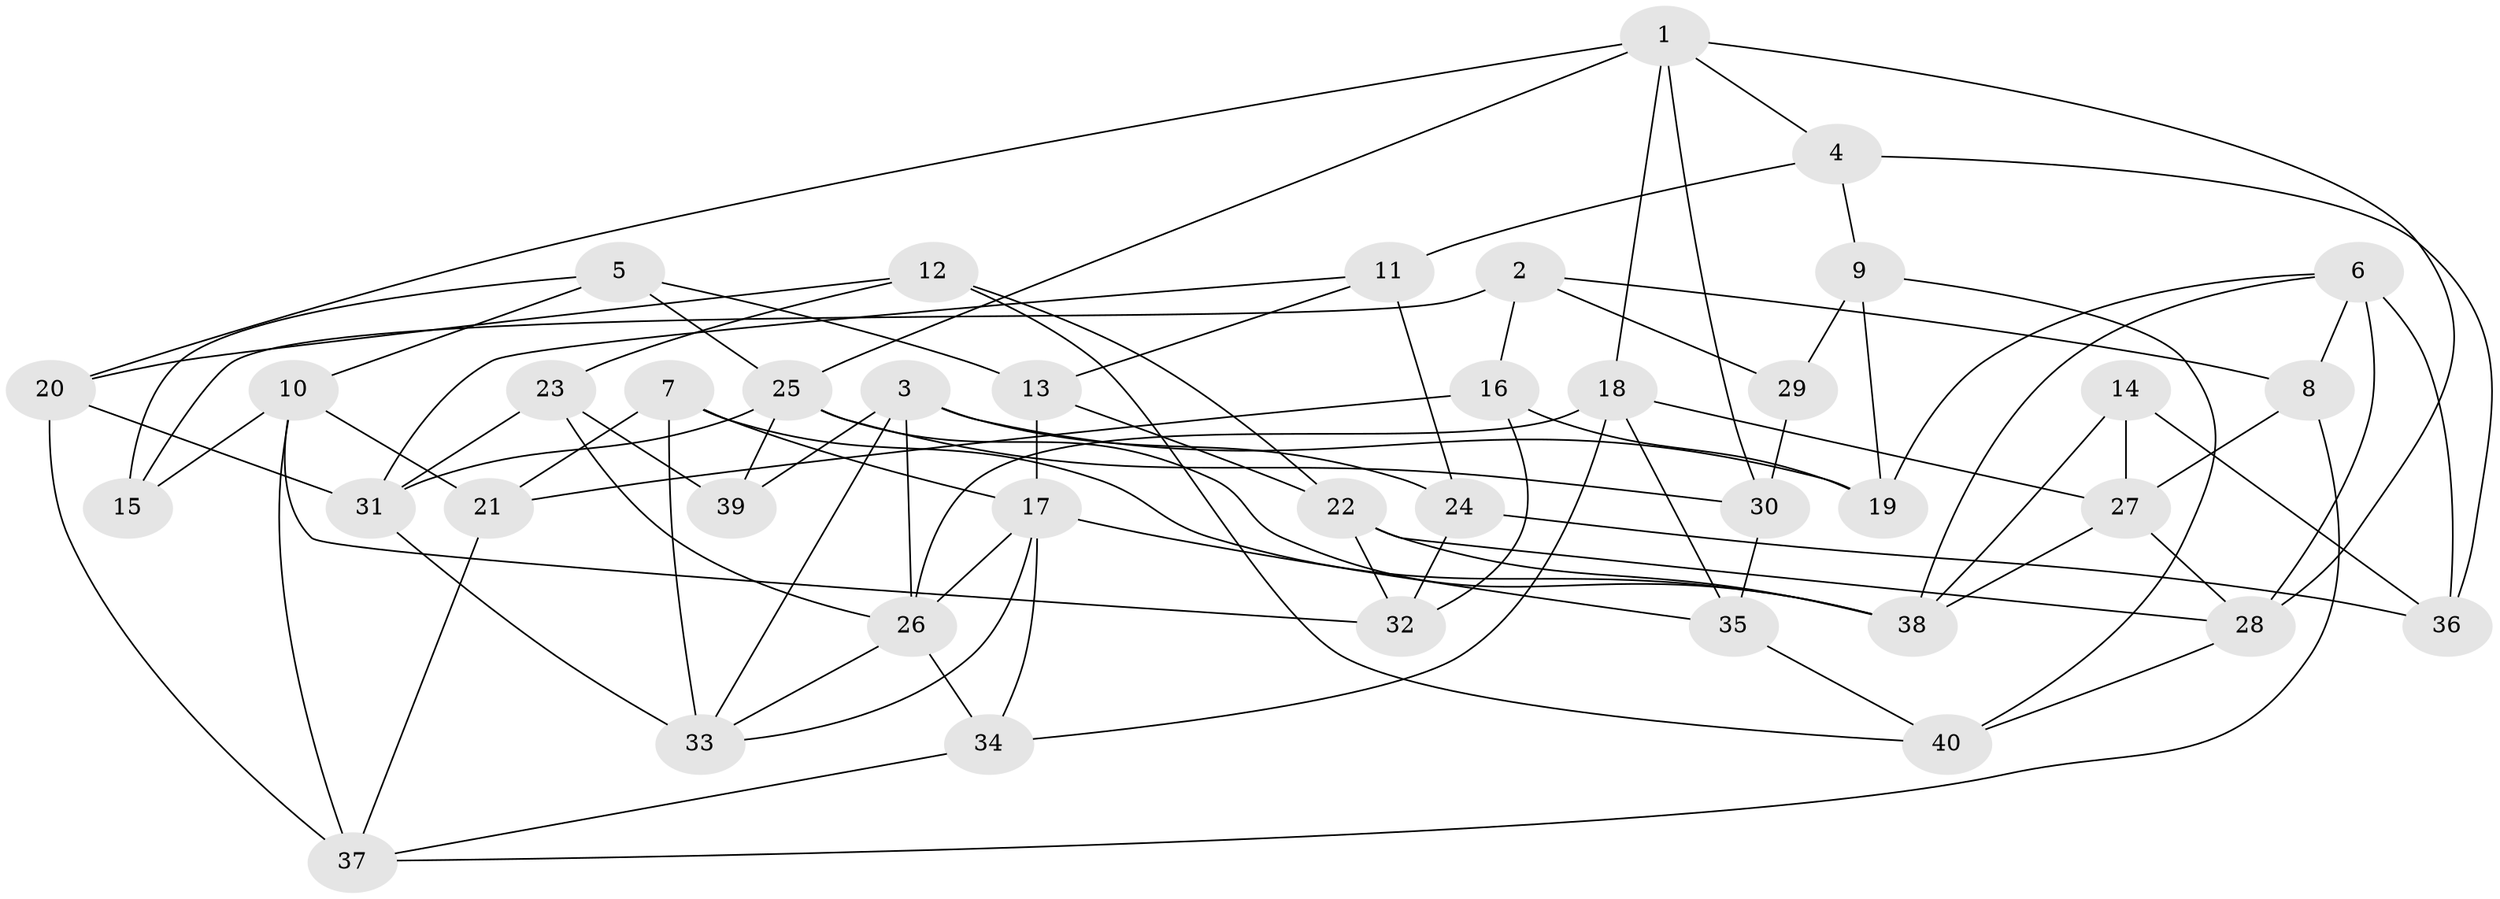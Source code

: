 // original degree distribution, {4: 1.0}
// Generated by graph-tools (version 1.1) at 2025/38/03/04/25 23:38:15]
// undirected, 40 vertices, 88 edges
graph export_dot {
  node [color=gray90,style=filled];
  1;
  2;
  3;
  4;
  5;
  6;
  7;
  8;
  9;
  10;
  11;
  12;
  13;
  14;
  15;
  16;
  17;
  18;
  19;
  20;
  21;
  22;
  23;
  24;
  25;
  26;
  27;
  28;
  29;
  30;
  31;
  32;
  33;
  34;
  35;
  36;
  37;
  38;
  39;
  40;
  1 -- 4 [weight=1.0];
  1 -- 18 [weight=1.0];
  1 -- 20 [weight=1.0];
  1 -- 25 [weight=1.0];
  1 -- 28 [weight=1.0];
  1 -- 30 [weight=1.0];
  2 -- 8 [weight=1.0];
  2 -- 15 [weight=2.0];
  2 -- 16 [weight=1.0];
  2 -- 29 [weight=2.0];
  3 -- 19 [weight=1.0];
  3 -- 24 [weight=1.0];
  3 -- 26 [weight=1.0];
  3 -- 33 [weight=1.0];
  3 -- 39 [weight=2.0];
  4 -- 9 [weight=1.0];
  4 -- 11 [weight=1.0];
  4 -- 36 [weight=1.0];
  5 -- 10 [weight=1.0];
  5 -- 13 [weight=1.0];
  5 -- 15 [weight=1.0];
  5 -- 25 [weight=1.0];
  6 -- 8 [weight=1.0];
  6 -- 19 [weight=1.0];
  6 -- 28 [weight=1.0];
  6 -- 36 [weight=2.0];
  6 -- 38 [weight=1.0];
  7 -- 17 [weight=1.0];
  7 -- 21 [weight=1.0];
  7 -- 33 [weight=1.0];
  7 -- 38 [weight=1.0];
  8 -- 27 [weight=1.0];
  8 -- 37 [weight=1.0];
  9 -- 19 [weight=1.0];
  9 -- 29 [weight=1.0];
  9 -- 40 [weight=1.0];
  10 -- 15 [weight=1.0];
  10 -- 21 [weight=1.0];
  10 -- 32 [weight=1.0];
  10 -- 37 [weight=2.0];
  11 -- 13 [weight=1.0];
  11 -- 24 [weight=1.0];
  11 -- 31 [weight=1.0];
  12 -- 20 [weight=1.0];
  12 -- 22 [weight=1.0];
  12 -- 23 [weight=1.0];
  12 -- 40 [weight=1.0];
  13 -- 17 [weight=1.0];
  13 -- 22 [weight=1.0];
  14 -- 27 [weight=1.0];
  14 -- 36 [weight=2.0];
  14 -- 38 [weight=1.0];
  16 -- 19 [weight=1.0];
  16 -- 21 [weight=1.0];
  16 -- 32 [weight=1.0];
  17 -- 26 [weight=1.0];
  17 -- 33 [weight=1.0];
  17 -- 34 [weight=1.0];
  17 -- 35 [weight=1.0];
  18 -- 26 [weight=1.0];
  18 -- 27 [weight=2.0];
  18 -- 34 [weight=1.0];
  18 -- 35 [weight=1.0];
  20 -- 31 [weight=1.0];
  20 -- 37 [weight=1.0];
  21 -- 37 [weight=1.0];
  22 -- 28 [weight=2.0];
  22 -- 32 [weight=1.0];
  22 -- 38 [weight=1.0];
  23 -- 26 [weight=1.0];
  23 -- 31 [weight=1.0];
  23 -- 39 [weight=1.0];
  24 -- 32 [weight=1.0];
  24 -- 36 [weight=1.0];
  25 -- 30 [weight=1.0];
  25 -- 31 [weight=1.0];
  25 -- 38 [weight=1.0];
  25 -- 39 [weight=1.0];
  26 -- 33 [weight=1.0];
  26 -- 34 [weight=1.0];
  27 -- 28 [weight=1.0];
  27 -- 38 [weight=1.0];
  28 -- 40 [weight=1.0];
  29 -- 30 [weight=1.0];
  30 -- 35 [weight=1.0];
  31 -- 33 [weight=2.0];
  34 -- 37 [weight=1.0];
  35 -- 40 [weight=1.0];
}
